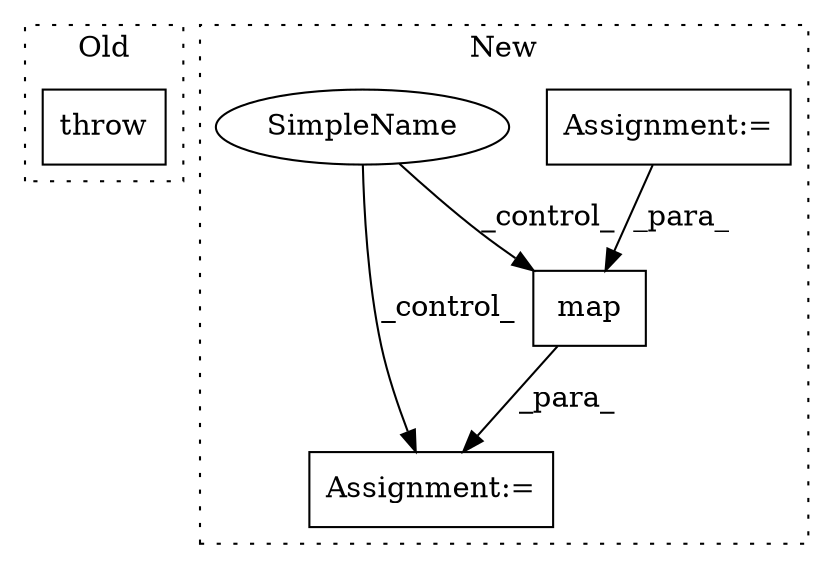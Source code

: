 digraph G {
subgraph cluster0 {
1 [label="throw" a="53" s="7397" l="6" shape="box"];
label = "Old";
style="dotted";
}
subgraph cluster1 {
2 [label="map" a="32" s="7618,7658" l="4,1" shape="box"];
3 [label="Assignment:=" a="7" s="7600" l="1" shape="box"];
4 [label="Assignment:=" a="7" s="7198" l="51" shape="box"];
5 [label="SimpleName" a="42" s="" l="" shape="ellipse"];
label = "New";
style="dotted";
}
2 -> 3 [label="_para_"];
4 -> 2 [label="_para_"];
5 -> 2 [label="_control_"];
5 -> 3 [label="_control_"];
}